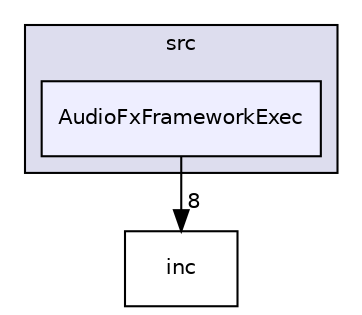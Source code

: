 digraph "src/AudioFxFrameworkExec" {
  compound=true
  node [ fontsize="10", fontname="Helvetica"];
  edge [ labelfontsize="10", labelfontname="Helvetica"];
  subgraph clusterdir_68267d1309a1af8e8297ef4c3efbcdba {
    graph [ bgcolor="#ddddee", pencolor="black", label="src" fontname="Helvetica", fontsize="10", URL="dir_68267d1309a1af8e8297ef4c3efbcdba.html"]
  dir_57ab6e82477bcccbbca63abcd91893c9 [shape=box, label="AudioFxFrameworkExec", style="filled", fillcolor="#eeeeff", pencolor="black", URL="dir_57ab6e82477bcccbbca63abcd91893c9.html"];
  }
  dir_6bc6ad22483805bbbda55258ad2a62ea [shape=box label="inc" URL="dir_6bc6ad22483805bbbda55258ad2a62ea.html"];
  dir_57ab6e82477bcccbbca63abcd91893c9->dir_6bc6ad22483805bbbda55258ad2a62ea [headlabel="8", labeldistance=1.5 headhref="dir_000003_000006.html"];
}
